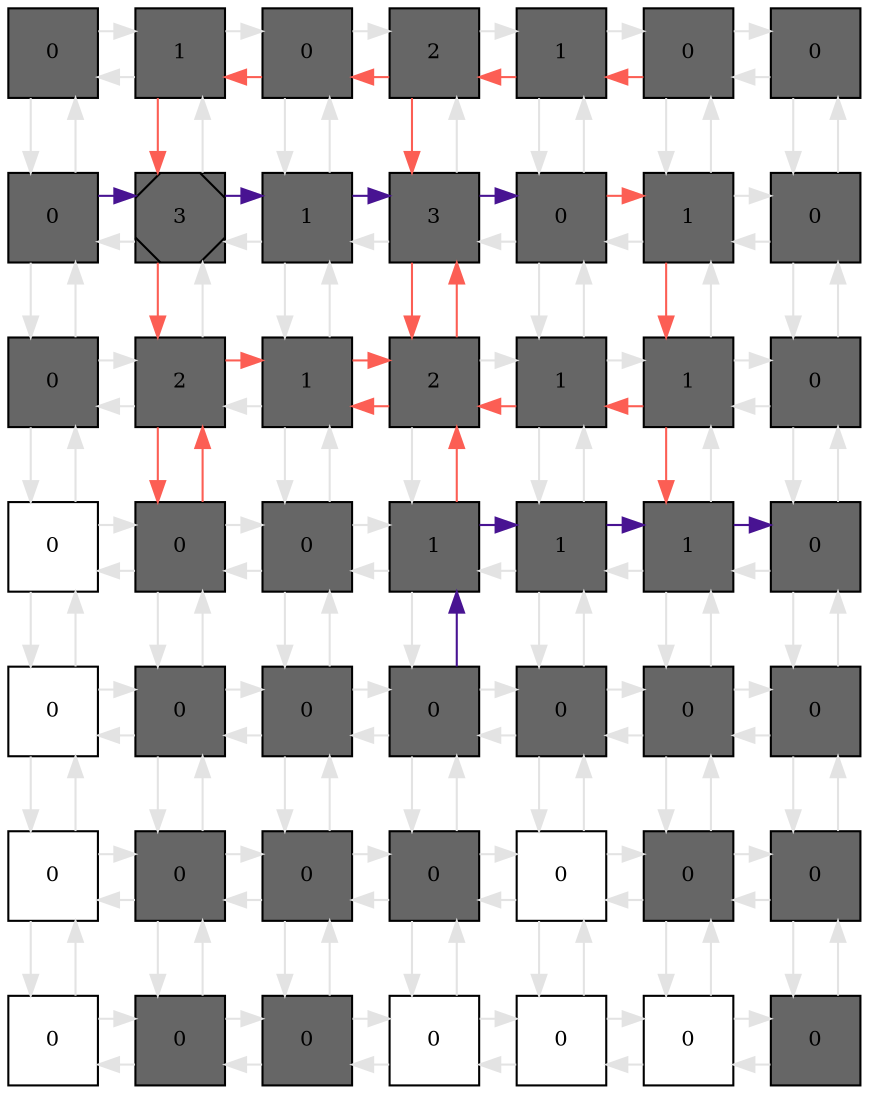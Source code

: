 digraph layout  {
rankdir=TB;
splines=ortho;
node [fixedsize=false, style=filled, width="0.6"];
edge [constraint=false];
0 [fillcolor="#666666", fontsize=10, label=0, shape=square, tooltip="name:  Cas3_dummy ,\nin_degree: 2,\nout_degree: 2"];
1 [fillcolor="#666666", fontsize=10, label=1, shape=square, tooltip="name:  Cas6 ,\nin_degree: 3,\nout_degree: 3"];
2 [fillcolor="#666666", fontsize=10, label=0, shape=square, tooltip="name:  IAP ,\nin_degree: 3,\nout_degree: 3"];
3 [fillcolor="#666666", fontsize=10, label=2, shape=square, tooltip="name:  Mito ,\nin_degree: 3,\nout_degree: 3"];
4 [fillcolor="#666666", fontsize=10, label=1, shape=square, tooltip="name:  BclX ,\nin_degree: 3,\nout_degree: 3"];
5 [fillcolor="#666666", fontsize=10, label=0, shape=square, tooltip="name:  NFkB ,\nin_degree: 3,\nout_degree: 3"];
6 [fillcolor="#666666", fontsize=10, label=0, shape=square, tooltip="name:  IkB ,\nin_degree: 2,\nout_degree: 2"];
7 [fillcolor="#666666", fontsize=10, label=0, shape=square, tooltip="name:  DNADamageEvent ,\nin_degree: 3,\nout_degree: 3"];
8 [fillcolor="#666666", fontsize=10, label=3, shape=Msquare, tooltip="name:  Cas3 ,\nin_degree: 4,\nout_degree: 4"];
9 [fillcolor="#666666", fontsize=10, label=1, shape=square, tooltip="name:  APC ,\nin_degree: 4,\nout_degree: 4"];
10 [fillcolor="#666666", fontsize=10, label=3, shape=square, tooltip="name:  Apaf1 ,\nin_degree: 4,\nout_degree: 4"];
11 [fillcolor="#666666", fontsize=10, label=0, shape=square, tooltip="name:  p53 ,\nin_degree: 4,\nout_degree: 4"];
12 [fillcolor="#666666", fontsize=10, label=1, shape=square, tooltip="name:  BAD ,\nin_degree: 4,\nout_degree: 4"];
13 [fillcolor="#666666", fontsize=10, label=0, shape=square, tooltip="name:  A20 ,\nin_degree: 3,\nout_degree: 3"];
14 [fillcolor="#666666", fontsize=10, label=0, shape=square, tooltip="name:  Cas12 ,\nin_degree: 3,\nout_degree: 3"];
15 [fillcolor="#666666", fontsize=10, label=2, shape=square, tooltip="name:  Cas7 ,\nin_degree: 4,\nout_degree: 4"];
16 [fillcolor="#666666", fontsize=10, label=1, shape=square, tooltip="name:  Cas9 ,\nin_degree: 4,\nout_degree: 4"];
17 [fillcolor="#666666", fontsize=10, label=2, shape=square, tooltip="name:  BID ,\nin_degree: 4,\nout_degree: 4"];
18 [fillcolor="#666666", fontsize=10, label=1, shape=square, tooltip="name:  Mdm2 ,\nin_degree: 4,\nout_degree: 4"];
19 [fillcolor="#666666", fontsize=10, label=1, shape=square, tooltip="name:  AKT ,\nin_degree: 4,\nout_degree: 4"];
20 [fillcolor="#666666", fontsize=10, label=0, shape=square, tooltip="name:  IKK ,\nin_degree: 3,\nout_degree: 3"];
21 [fillcolor="#FFFFFF", fontsize=10, label=0, shape=square, tooltip="name: None,\nin_degree: 3,\nout_degree: 3"];
22 [fillcolor="#666666", fontsize=10, label=0, shape=square, tooltip="name:  Cas8 ,\nin_degree: 4,\nout_degree: 4"];
23 [fillcolor="#666666", fontsize=10, label=0, shape=square, tooltip="name:  cFLIP ,\nin_degree: 4,\nout_degree: 4"];
24 [fillcolor="#666666", fontsize=10, label=1, shape=square, tooltip="name:  JNK ,\nin_degree: 4,\nout_degree: 4"];
25 [fillcolor="#666666", fontsize=10, label=1, shape=square, tooltip="name:  JNKK ,\nin_degree: 4,\nout_degree: 4"];
26 [fillcolor="#666666", fontsize=10, label=1, shape=square, tooltip="name:  PTEN ,\nin_degree: 4,\nout_degree: 4"];
27 [fillcolor="#666666", fontsize=10, label=0, shape=square, tooltip="name:  NIK ,\nin_degree: 3,\nout_degree: 3"];
28 [fillcolor="#FFFFFF", fontsize=10, label=0, shape=square, tooltip="name: None,\nin_degree: 3,\nout_degree: 3"];
29 [fillcolor="#666666", fontsize=10, label=0, shape=square, tooltip="name:  FADD ,\nin_degree: 4,\nout_degree: 4"];
30 [fillcolor="#666666", fontsize=10, label=0, shape=square, tooltip="name:  TRAF ,\nin_degree: 4,\nout_degree: 4"];
31 [fillcolor="#666666", fontsize=10, label=0, shape=square, tooltip="name:  TRAF2 ,\nin_degree: 4,\nout_degree: 4"];
32 [fillcolor="#666666", fontsize=10, label=0, shape=square, tooltip="name:  MEKK1 ,\nin_degree: 4,\nout_degree: 4"];
33 [fillcolor="#666666", fontsize=10, label=0, shape=square, tooltip="name:  PIP3 ,\nin_degree: 4,\nout_degree: 4"];
34 [fillcolor="#666666", fontsize=10, label=0, shape=square, tooltip="name:  PIP2 ,\nin_degree: 3,\nout_degree: 3"];
35 [fillcolor="#FFFFFF", fontsize=10, label=0, shape=square, tooltip="name: None,\nin_degree: 3,\nout_degree: 3"];
36 [fillcolor="#666666", fontsize=10, label=0, shape=square, tooltip="name:  TNFR2 ,\nin_degree: 4,\nout_degree: 4"];
37 [fillcolor="#666666", fontsize=10, label=0, shape=square, tooltip="name:  TRADD ,\nin_degree: 4,\nout_degree: 4"];
38 [fillcolor="#666666", fontsize=10, label=0, shape=square, tooltip="name:  RIP ,\nin_degree: 4,\nout_degree: 4"];
39 [fillcolor="#FFFFFF", fontsize=10, label=0, shape=square, tooltip="name: None,\nin_degree: 4,\nout_degree: 4"];
40 [fillcolor="#666666", fontsize=10, label=0, shape=square, tooltip="name:  PI3K ,\nin_degree: 4,\nout_degree: 4"];
41 [fillcolor="#666666", fontsize=10, label=0, shape=square, tooltip="name:  GFR ,\nin_degree: 3,\nout_degree: 3"];
42 [fillcolor="#FFFFFF", fontsize=10, label=0, shape=square, tooltip="name: None,\nin_degree: 2,\nout_degree: 2"];
43 [fillcolor="#666666", fontsize=10, label=0, shape=square, tooltip="name:  TNF ,\nin_degree: 3,\nout_degree: 3"];
44 [fillcolor="#666666", fontsize=10, label=0, shape=square, tooltip="name:  TNFR1 ,\nin_degree: 3,\nout_degree: 3"];
45 [fillcolor="#FFFFFF", fontsize=10, label=0, shape=square, tooltip="name: None,\nin_degree: 3,\nout_degree: 3"];
46 [fillcolor="#FFFFFF", fontsize=10, label=0, shape=square, tooltip="name: None,\nin_degree: 3,\nout_degree: 3"];
47 [fillcolor="#FFFFFF", fontsize=10, label=0, shape=square, tooltip="name: None,\nin_degree: 3,\nout_degree: 3"];
48 [fillcolor="#666666", fontsize=10, label=0, shape=square, tooltip="name:  GF ,\nin_degree: 2,\nout_degree: 2"];
0 -> 1  [color=grey89, style="penwidth(0.1)", tooltip=" ", weight=1];
0 -> 7  [color=grey89, style="penwidth(0.1)", tooltip=" ", weight=1];
1 -> 0  [color=grey89, style="penwidth(0.1)", tooltip=" ", weight=1];
1 -> 2  [color=grey89, style="penwidth(0.1)", tooltip=" ", weight=1];
1 -> 8  [color="#FC5E54", style="penwidth(0.1)", tooltip="1( Cas6 ) to 22( Cas8 )", weight=1];
2 -> 1  [color="#FC5E54", style="penwidth(0.1)", tooltip="2( IAP ) to 15( Cas7 )", weight=1];
2 -> 3  [color=grey89, style="penwidth(0.1)", tooltip=" ", weight=1];
2 -> 9  [color=grey89, style="penwidth(0.1)", tooltip=" ", weight=1];
3 -> 2  [color="#FC5E54", style="penwidth(0.1)", tooltip="5( NFkB ) to 2( IAP )", weight=1];
3 -> 4  [color=grey89, style="penwidth(0.1)", tooltip=" ", weight=1];
3 -> 10  [color="#FC5E54", style="penwidth(0.1)", tooltip="4( BclX ) to 17( BID )", weight=1];
4 -> 3  [color="#FC5E54", style="penwidth(0.1)", tooltip="4( BclX ) to 17( BID )", weight=1];
4 -> 5  [color=grey89, style="penwidth(0.1)", tooltip=" ", weight=1];
4 -> 11  [color=grey89, style="penwidth(0.1)", tooltip=" ", weight=1];
5 -> 4  [color="#FC5E54", style="penwidth(0.1)", tooltip="5( NFkB ) to 2( IAP )", weight=1];
5 -> 6  [color=grey89, style="penwidth(0.1)", tooltip=" ", weight=1];
5 -> 12  [color=grey89, style="penwidth(0.1)", tooltip=" ", weight=1];
6 -> 5  [color=grey89, style="penwidth(0.1)", tooltip=" ", weight=1];
6 -> 13  [color=grey89, style="penwidth(0.1)", tooltip=" ", weight=1];
7 -> 0  [color=grey89, style="penwidth(0.1)", tooltip=" ", weight=1];
7 -> 8  [color="#481392", style="penwidth(0.1)", tooltip="7( DNADamageEvent ) to 11( p53 )", weight=1];
7 -> 14  [color=grey89, style="penwidth(0.1)", tooltip=" ", weight=1];
8 -> 1  [color=grey89, style="penwidth(0.1)", tooltip=" ", weight=1];
8 -> 7  [color=grey89, style="penwidth(0.1)", tooltip=" ", weight=1];
8 -> 9  [color="#481392", style="penwidth(0.1)", tooltip="7( DNADamageEvent ) to 11( p53 )", weight=1];
8 -> 15  [color="#FC5E54", style="penwidth(0.1)", tooltip="1( Cas6 ) to 22( Cas8 )", weight=1];
9 -> 2  [color=grey89, style="penwidth(0.1)", tooltip=" ", weight=1];
9 -> 8  [color=grey89, style="penwidth(0.1)", tooltip=" ", weight=1];
9 -> 10  [color="#481392", style="penwidth(0.1)", tooltip="7( DNADamageEvent ) to 11( p53 )", weight=1];
9 -> 16  [color=grey89, style="penwidth(0.1)", tooltip=" ", weight=1];
10 -> 3  [color=grey89, style="penwidth(0.1)", tooltip=" ", weight=1];
10 -> 9  [color=grey89, style="penwidth(0.1)", tooltip=" ", weight=1];
10 -> 11  [color="#481392", style="penwidth(0.1)", tooltip="7( DNADamageEvent ) to 11( p53 )", weight=1];
10 -> 17  [color="#FC5E54", style="penwidth(0.1)", tooltip="4( BclX ) to 17( BID )", weight=1];
11 -> 4  [color=grey89, style="penwidth(0.1)", tooltip=" ", weight=1];
11 -> 10  [color=grey89, style="penwidth(0.1)", tooltip=" ", weight=1];
11 -> 12  [color="#FC5E54", style="penwidth(0.1)", tooltip="11( p53 ) to 26( PTEN )", weight=1];
11 -> 18  [color=grey89, style="penwidth(0.1)", tooltip=" ", weight=1];
12 -> 5  [color=grey89, style="penwidth(0.1)", tooltip=" ", weight=1];
12 -> 11  [color=grey89, style="penwidth(0.1)", tooltip=" ", weight=1];
12 -> 13  [color=grey89, style="penwidth(0.1)", tooltip=" ", weight=1];
12 -> 19  [color="#FC5E54", style="penwidth(0.1)", tooltip="11( p53 ) to 26( PTEN )", weight=1];
13 -> 6  [color=grey89, style="penwidth(0.1)", tooltip=" ", weight=1];
13 -> 12  [color=grey89, style="penwidth(0.1)", tooltip=" ", weight=1];
13 -> 20  [color=grey89, style="penwidth(0.1)", tooltip=" ", weight=1];
14 -> 7  [color=grey89, style="penwidth(0.1)", tooltip=" ", weight=1];
14 -> 15  [color=grey89, style="penwidth(0.1)", tooltip=" ", weight=1];
14 -> 21  [color=grey89, style="penwidth(0.1)", tooltip=" ", weight=1];
15 -> 8  [color=grey89, style="penwidth(0.1)", tooltip=" ", weight=1];
15 -> 14  [color=grey89, style="penwidth(0.1)", tooltip=" ", weight=1];
15 -> 16  [color="#FC5E54", style="penwidth(0.1)", tooltip="22( Cas8 ) to 17( BID )", weight=1];
15 -> 22  [color="#FC5E54", style="penwidth(0.1)", tooltip="1( Cas6 ) to 22( Cas8 )", weight=1];
16 -> 9  [color=grey89, style="penwidth(0.1)", tooltip=" ", weight=1];
16 -> 15  [color=grey89, style="penwidth(0.1)", tooltip=" ", weight=1];
16 -> 17  [color="#FC5E54", style="penwidth(0.1)", tooltip="22( Cas8 ) to 17( BID )", weight=1];
16 -> 23  [color=grey89, style="penwidth(0.1)", tooltip=" ", weight=1];
17 -> 10  [color="#FC5E54", style="penwidth(0.1)", tooltip="24( JNK ) to 11( p53 )", weight=1];
17 -> 16  [color="#FC5E54", style="penwidth(0.1)", tooltip="19( AKT ) to 16( Cas9 )", weight=1];
17 -> 18  [color=grey89, style="penwidth(0.1)", tooltip=" ", weight=1];
17 -> 24  [color=grey89, style="penwidth(0.1)", tooltip=" ", weight=1];
18 -> 11  [color=grey89, style="penwidth(0.1)", tooltip=" ", weight=1];
18 -> 17  [color="#FC5E54", style="penwidth(0.1)", tooltip="19( AKT ) to 16( Cas9 )", weight=1];
18 -> 19  [color=grey89, style="penwidth(0.1)", tooltip=" ", weight=1];
18 -> 25  [color=grey89, style="penwidth(0.1)", tooltip=" ", weight=1];
19 -> 12  [color=grey89, style="penwidth(0.1)", tooltip=" ", weight=1];
19 -> 18  [color="#FC5E54", style="penwidth(0.1)", tooltip="19( AKT ) to 16( Cas9 )", weight=1];
19 -> 20  [color=grey89, style="penwidth(0.1)", tooltip=" ", weight=1];
19 -> 26  [color="#FC5E54", style="penwidth(0.1)", tooltip="11( p53 ) to 26( PTEN )", weight=1];
20 -> 13  [color=grey89, style="penwidth(0.1)", tooltip=" ", weight=1];
20 -> 19  [color=grey89, style="penwidth(0.1)", tooltip=" ", weight=1];
20 -> 27  [color=grey89, style="penwidth(0.1)", tooltip=" ", weight=1];
21 -> 14  [color=grey89, style="penwidth(0.1)", tooltip=" ", weight=1];
21 -> 22  [color=grey89, style="penwidth(0.1)", tooltip=" ", weight=1];
21 -> 28  [color=grey89, style="penwidth(0.1)", tooltip=" ", weight=1];
22 -> 15  [color="#FC5E54", style="penwidth(0.1)", tooltip="22( Cas8 ) to 17( BID )", weight=1];
22 -> 21  [color=grey89, style="penwidth(0.1)", tooltip=" ", weight=1];
22 -> 23  [color=grey89, style="penwidth(0.1)", tooltip=" ", weight=1];
22 -> 29  [color=grey89, style="penwidth(0.1)", tooltip=" ", weight=1];
23 -> 16  [color=grey89, style="penwidth(0.1)", tooltip=" ", weight=1];
23 -> 22  [color=grey89, style="penwidth(0.1)", tooltip=" ", weight=1];
23 -> 24  [color=grey89, style="penwidth(0.1)", tooltip=" ", weight=1];
23 -> 30  [color=grey89, style="penwidth(0.1)", tooltip=" ", weight=1];
24 -> 17  [color="#FC5E54", style="penwidth(0.1)", tooltip="24( JNK ) to 11( p53 )", weight=1];
24 -> 23  [color=grey89, style="penwidth(0.1)", tooltip=" ", weight=1];
24 -> 25  [color="#481392", style="penwidth(0.1)", tooltip="31( TRAF2 ) to 27( NIK )", weight=1];
24 -> 31  [color=grey89, style="penwidth(0.1)", tooltip=" ", weight=1];
25 -> 18  [color=grey89, style="penwidth(0.1)", tooltip=" ", weight=1];
25 -> 24  [color=grey89, style="penwidth(0.1)", tooltip=" ", weight=1];
25 -> 26  [color="#481392", style="penwidth(0.1)", tooltip="31( TRAF2 ) to 27( NIK )", weight=1];
25 -> 32  [color=grey89, style="penwidth(0.1)", tooltip=" ", weight=1];
26 -> 19  [color=grey89, style="penwidth(0.1)", tooltip=" ", weight=1];
26 -> 25  [color=grey89, style="penwidth(0.1)", tooltip=" ", weight=1];
26 -> 27  [color="#481392", style="penwidth(0.1)", tooltip="31( TRAF2 ) to 27( NIK )", weight=1];
26 -> 33  [color=grey89, style="penwidth(0.1)", tooltip=" ", weight=1];
27 -> 20  [color=grey89, style="penwidth(0.1)", tooltip=" ", weight=1];
27 -> 26  [color=grey89, style="penwidth(0.1)", tooltip=" ", weight=1];
27 -> 34  [color=grey89, style="penwidth(0.1)", tooltip=" ", weight=1];
28 -> 21  [color=grey89, style="penwidth(0.1)", tooltip=" ", weight=1];
28 -> 29  [color=grey89, style="penwidth(0.1)", tooltip=" ", weight=1];
28 -> 35  [color=grey89, style="penwidth(0.1)", tooltip=" ", weight=1];
29 -> 22  [color=grey89, style="penwidth(0.1)", tooltip=" ", weight=1];
29 -> 28  [color=grey89, style="penwidth(0.1)", tooltip=" ", weight=1];
29 -> 30  [color=grey89, style="penwidth(0.1)", tooltip=" ", weight=1];
29 -> 36  [color=grey89, style="penwidth(0.1)", tooltip=" ", weight=1];
30 -> 23  [color=grey89, style="penwidth(0.1)", tooltip=" ", weight=1];
30 -> 29  [color=grey89, style="penwidth(0.1)", tooltip=" ", weight=1];
30 -> 31  [color=grey89, style="penwidth(0.1)", tooltip=" ", weight=1];
30 -> 37  [color=grey89, style="penwidth(0.1)", tooltip=" ", weight=1];
31 -> 24  [color="#481392", style="penwidth(0.1)", tooltip="31( TRAF2 ) to 27( NIK )", weight=1];
31 -> 30  [color=grey89, style="penwidth(0.1)", tooltip=" ", weight=1];
31 -> 32  [color=grey89, style="penwidth(0.1)", tooltip=" ", weight=1];
31 -> 38  [color=grey89, style="penwidth(0.1)", tooltip=" ", weight=1];
32 -> 25  [color=grey89, style="penwidth(0.1)", tooltip=" ", weight=1];
32 -> 31  [color=grey89, style="penwidth(0.1)", tooltip=" ", weight=1];
32 -> 33  [color=grey89, style="penwidth(0.1)", tooltip=" ", weight=1];
32 -> 39  [color=grey89, style="penwidth(0.1)", tooltip=" ", weight=1];
33 -> 26  [color=grey89, style="penwidth(0.1)", tooltip=" ", weight=1];
33 -> 32  [color=grey89, style="penwidth(0.1)", tooltip=" ", weight=1];
33 -> 34  [color=grey89, style="penwidth(0.1)", tooltip=" ", weight=1];
33 -> 40  [color=grey89, style="penwidth(0.1)", tooltip=" ", weight=1];
34 -> 27  [color=grey89, style="penwidth(0.1)", tooltip=" ", weight=1];
34 -> 33  [color=grey89, style="penwidth(0.1)", tooltip=" ", weight=1];
34 -> 41  [color=grey89, style="penwidth(0.1)", tooltip=" ", weight=1];
35 -> 28  [color=grey89, style="penwidth(0.1)", tooltip=" ", weight=1];
35 -> 36  [color=grey89, style="penwidth(0.1)", tooltip=" ", weight=1];
35 -> 42  [color=grey89, style="penwidth(0.1)", tooltip=" ", weight=1];
36 -> 29  [color=grey89, style="penwidth(0.1)", tooltip=" ", weight=1];
36 -> 35  [color=grey89, style="penwidth(0.1)", tooltip=" ", weight=1];
36 -> 37  [color=grey89, style="penwidth(0.1)", tooltip=" ", weight=1];
36 -> 43  [color=grey89, style="penwidth(0.1)", tooltip=" ", weight=1];
37 -> 30  [color=grey89, style="penwidth(0.1)", tooltip=" ", weight=1];
37 -> 36  [color=grey89, style="penwidth(0.1)", tooltip=" ", weight=1];
37 -> 38  [color=grey89, style="penwidth(0.1)", tooltip=" ", weight=1];
37 -> 44  [color=grey89, style="penwidth(0.1)", tooltip=" ", weight=1];
38 -> 31  [color=grey89, style="penwidth(0.1)", tooltip=" ", weight=1];
38 -> 37  [color=grey89, style="penwidth(0.1)", tooltip=" ", weight=1];
38 -> 39  [color=grey89, style="penwidth(0.1)", tooltip=" ", weight=1];
38 -> 45  [color=grey89, style="penwidth(0.1)", tooltip=" ", weight=1];
39 -> 32  [color=grey89, style="penwidth(0.1)", tooltip=" ", weight=1];
39 -> 38  [color=grey89, style="penwidth(0.1)", tooltip=" ", weight=1];
39 -> 40  [color=grey89, style="penwidth(0.1)", tooltip=" ", weight=1];
39 -> 46  [color=grey89, style="penwidth(0.1)", tooltip=" ", weight=1];
40 -> 33  [color=grey89, style="penwidth(0.1)", tooltip=" ", weight=1];
40 -> 39  [color=grey89, style="penwidth(0.1)", tooltip=" ", weight=1];
40 -> 41  [color=grey89, style="penwidth(0.1)", tooltip=" ", weight=1];
40 -> 47  [color=grey89, style="penwidth(0.1)", tooltip=" ", weight=1];
41 -> 34  [color=grey89, style="penwidth(0.1)", tooltip=" ", weight=1];
41 -> 40  [color=grey89, style="penwidth(0.1)", tooltip=" ", weight=1];
41 -> 48  [color=grey89, style="penwidth(0.1)", tooltip=" ", weight=1];
42 -> 35  [color=grey89, style="penwidth(0.1)", tooltip=" ", weight=1];
42 -> 43  [color=grey89, style="penwidth(0.1)", tooltip=" ", weight=1];
43 -> 36  [color=grey89, style="penwidth(0.1)", tooltip=" ", weight=1];
43 -> 42  [color=grey89, style="penwidth(0.1)", tooltip=" ", weight=1];
43 -> 44  [color=grey89, style="penwidth(0.1)", tooltip=" ", weight=1];
44 -> 37  [color=grey89, style="penwidth(0.1)", tooltip=" ", weight=1];
44 -> 43  [color=grey89, style="penwidth(0.1)", tooltip=" ", weight=1];
44 -> 45  [color=grey89, style="penwidth(0.1)", tooltip=" ", weight=1];
45 -> 38  [color=grey89, style="penwidth(0.1)", tooltip=" ", weight=1];
45 -> 44  [color=grey89, style="penwidth(0.1)", tooltip=" ", weight=1];
45 -> 46  [color=grey89, style="penwidth(0.1)", tooltip=" ", weight=1];
46 -> 39  [color=grey89, style="penwidth(0.1)", tooltip=" ", weight=1];
46 -> 45  [color=grey89, style="penwidth(0.1)", tooltip=" ", weight=1];
46 -> 47  [color=grey89, style="penwidth(0.1)", tooltip=" ", weight=1];
47 -> 40  [color=grey89, style="penwidth(0.1)", tooltip=" ", weight=1];
47 -> 46  [color=grey89, style="penwidth(0.1)", tooltip=" ", weight=1];
47 -> 48  [color=grey89, style="penwidth(0.1)", tooltip=" ", weight=1];
48 -> 41  [color=grey89, style="penwidth(0.1)", tooltip=" ", weight=1];
48 -> 47  [color=grey89, style="penwidth(0.1)", tooltip=" ", weight=1];
edge [constraint=true, style=invis];

0 -> 7 -> 14 -> 21 -> 28 -> 35 -> 42;
1 -> 8 -> 15 -> 22 -> 29 -> 36 -> 43;
2 -> 9 -> 16 -> 23 -> 30 -> 37 -> 44;
3 -> 10 -> 17 -> 24 -> 31 -> 38 -> 45;
4 -> 11 -> 18 -> 25 -> 32 -> 39 -> 46;
5 -> 12 -> 19 -> 26 -> 33 -> 40 -> 47;
6 -> 13 -> 20 -> 27 -> 34 -> 41 -> 48;
rank = same {0 -> 1 -> 2 -> 3 -> 4 -> 5 -> 6};
rank = same {7 -> 8 -> 9 -> 10 -> 11 -> 12 -> 13};
rank = same {14 -> 15 -> 16 -> 17 -> 18 -> 19 -> 20};
rank = same {21 -> 22 -> 23 -> 24 -> 25 -> 26 -> 27};
rank = same {28 -> 29 -> 30 -> 31 -> 32 -> 33 -> 34};
rank = same {35 -> 36 -> 37 -> 38 -> 39 -> 40 -> 41};
rank = same {42 -> 43 -> 44 -> 45 -> 46 -> 47 -> 48};
}